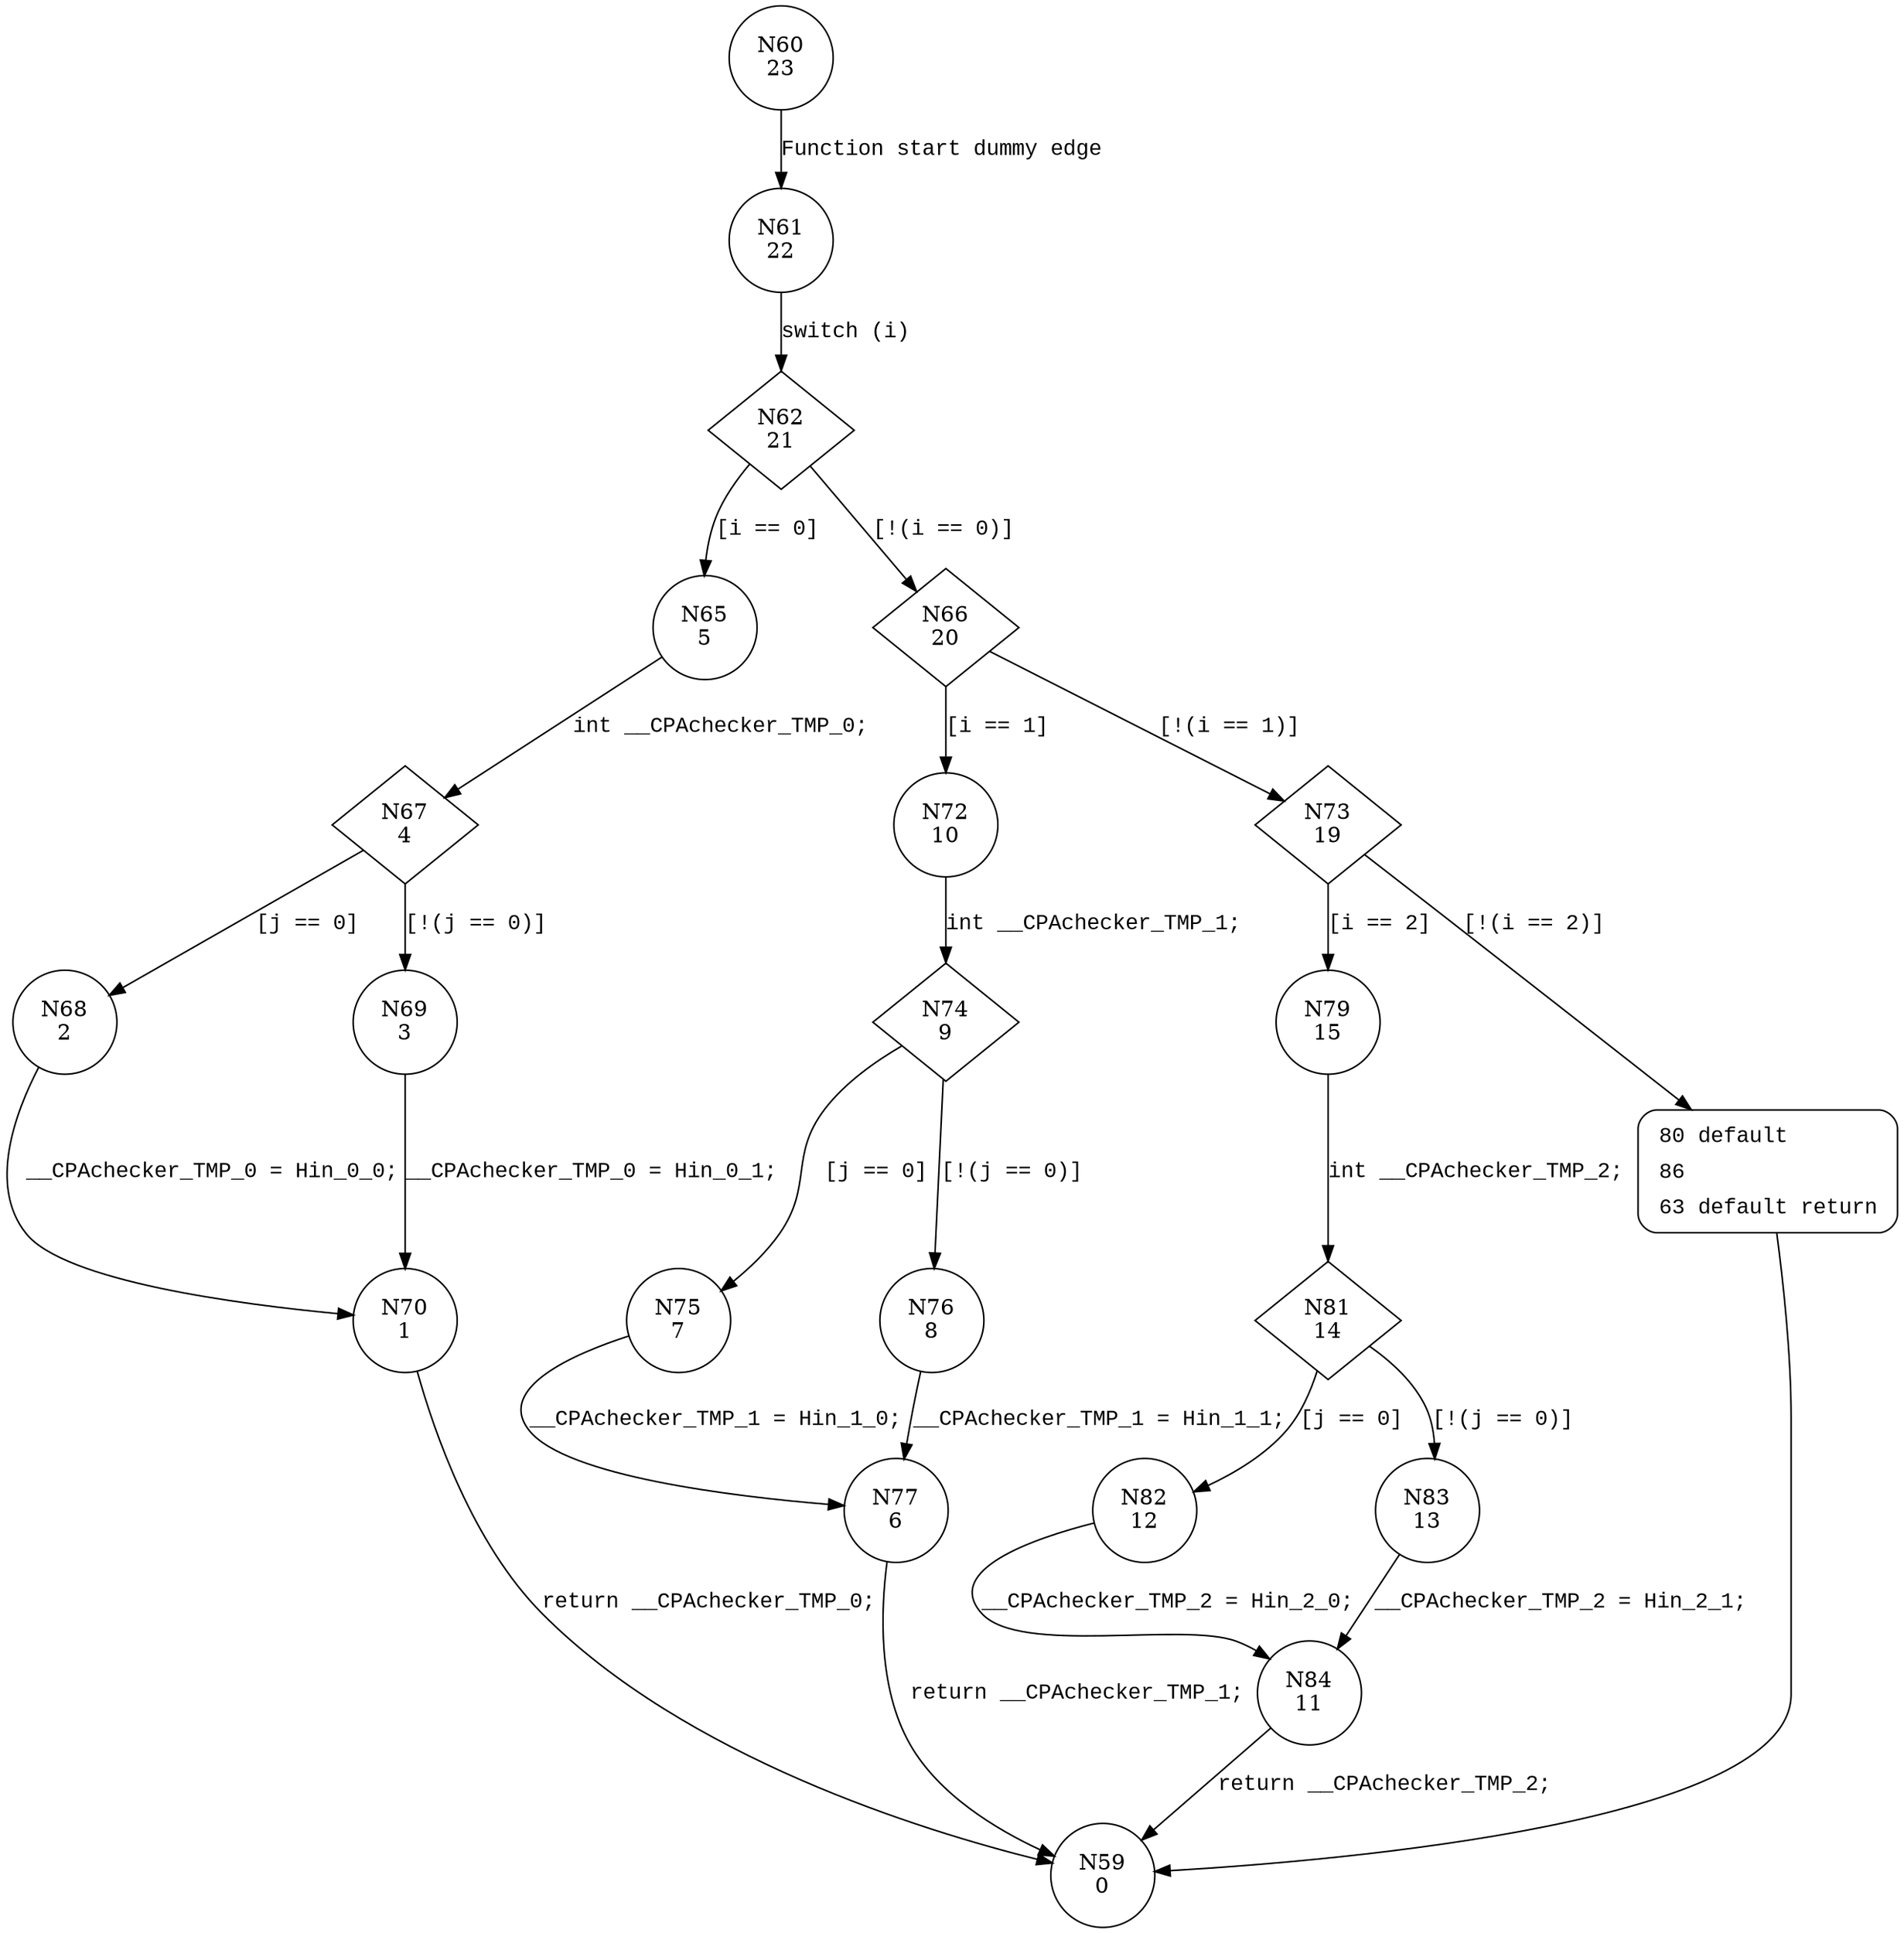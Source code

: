 digraph getHin {
60 [shape="circle" label="N60\n23"]
61 [shape="circle" label="N61\n22"]
62 [shape="diamond" label="N62\n21"]
65 [shape="circle" label="N65\n5"]
66 [shape="diamond" label="N66\n20"]
72 [shape="circle" label="N72\n10"]
73 [shape="diamond" label="N73\n19"]
79 [shape="circle" label="N79\n15"]
80 [shape="circle" label="N80\n18"]
81 [shape="diamond" label="N81\n14"]
82 [shape="circle" label="N82\n12"]
83 [shape="circle" label="N83\n13"]
84 [shape="circle" label="N84\n11"]
59 [shape="circle" label="N59\n0"]
74 [shape="diamond" label="N74\n9"]
75 [shape="circle" label="N75\n7"]
76 [shape="circle" label="N76\n8"]
77 [shape="circle" label="N77\n6"]
67 [shape="diamond" label="N67\n4"]
68 [shape="circle" label="N68\n2"]
69 [shape="circle" label="N69\n3"]
70 [shape="circle" label="N70\n1"]
80 [style="filled,bold" penwidth="1" fillcolor="white" fontname="Courier New" shape="Mrecord" label=<<table border="0" cellborder="0" cellpadding="3" bgcolor="white"><tr><td align="right">80</td><td align="left">default</td></tr><tr><td align="right">86</td><td align="left"></td></tr><tr><td align="right">63</td><td align="left">default return</td></tr></table>>]
80 -> 59[label=""]
60 -> 61 [label="Function start dummy edge" fontname="Courier New"]
62 -> 65 [label="[i == 0]" fontname="Courier New"]
62 -> 66 [label="[!(i == 0)]" fontname="Courier New"]
66 -> 72 [label="[i == 1]" fontname="Courier New"]
66 -> 73 [label="[!(i == 1)]" fontname="Courier New"]
73 -> 79 [label="[i == 2]" fontname="Courier New"]
73 -> 80 [label="[!(i == 2)]" fontname="Courier New"]
79 -> 81 [label="int __CPAchecker_TMP_2;" fontname="Courier New"]
81 -> 82 [label="[j == 0]" fontname="Courier New"]
81 -> 83 [label="[!(j == 0)]" fontname="Courier New"]
84 -> 59 [label="return __CPAchecker_TMP_2;" fontname="Courier New"]
72 -> 74 [label="int __CPAchecker_TMP_1;" fontname="Courier New"]
74 -> 75 [label="[j == 0]" fontname="Courier New"]
74 -> 76 [label="[!(j == 0)]" fontname="Courier New"]
77 -> 59 [label="return __CPAchecker_TMP_1;" fontname="Courier New"]
65 -> 67 [label="int __CPAchecker_TMP_0;" fontname="Courier New"]
67 -> 68 [label="[j == 0]" fontname="Courier New"]
67 -> 69 [label="[!(j == 0)]" fontname="Courier New"]
70 -> 59 [label="return __CPAchecker_TMP_0;" fontname="Courier New"]
61 -> 62 [label="switch (i)" fontname="Courier New"]
83 -> 84 [label="__CPAchecker_TMP_2 = Hin_2_1;" fontname="Courier New"]
82 -> 84 [label="__CPAchecker_TMP_2 = Hin_2_0;" fontname="Courier New"]
76 -> 77 [label="__CPAchecker_TMP_1 = Hin_1_1;" fontname="Courier New"]
75 -> 77 [label="__CPAchecker_TMP_1 = Hin_1_0;" fontname="Courier New"]
69 -> 70 [label="__CPAchecker_TMP_0 = Hin_0_1;" fontname="Courier New"]
68 -> 70 [label="__CPAchecker_TMP_0 = Hin_0_0;" fontname="Courier New"]
}